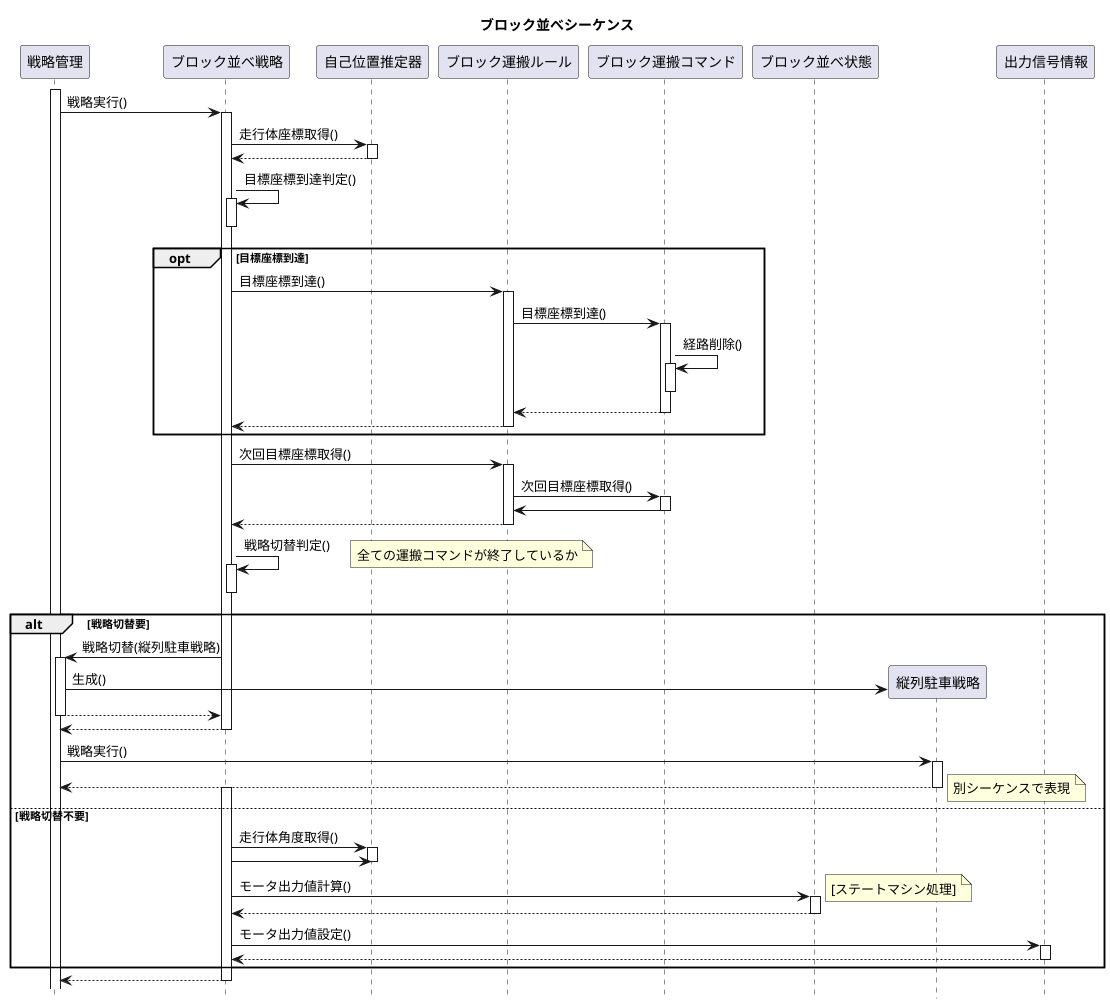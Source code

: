 @startuml

hide footbox
title ブロック並べシーケンス

participant "戦略管理" as StManager
participant "ブロック並べ戦略" as block
participant "自己位置推定器" as selfPostion
participant "ブロック運搬ルール" as rule
participant "ブロック運搬コマンド" as command
participant "ブロック並べ状態" as state
participant "縦列駐車戦略" as park

participant "出力信号情報" as Output


activate StManager 
StManager -> block : 戦略実行()
	activate block
	block -> selfPostion :走行体座標取得()
		activate selfPostion
		block <-- selfPostion
		deactivate selfPostion

	block -> block : 目標座標到達判定()
		activate block
		deactivate block


	opt 目標座標到達
	block -> rule : 目標座標到達()
		activate rule
		rule -> command : 目標座標到達()
			activate command
			command -> command : 経路削除()
				activate command
				deactivate command

			rule <-- command
			deactivate command

		block <-- rule
		deactivate rule
	end

	block -> rule : 次回目標座標取得()
		activate rule
		rule -> command : 次回目標座標取得()
			activate command
			rule <- command
			deactivate command

		block <-- rule
		deactivate rule
	

	block -> block : 戦略切替判定()
		activate block
		deactivate block
		
	
	alt 戦略切替要 		
		note right:全ての運搬コマンドが終了しているか
		block -> StManager : 戦略切替(縦列駐車戦略)
			activate StManager
			
			create park
			StManager -> park : 生成()

			block <-- StManager
			deactivate StManager
	 	
		StManager <-- block
		deactivate block

		StManager -> park : 戦略実行()
		activate park 
		StManager <-- park
		note right :別シーケンスで表現
		deactivate park
	else 戦略切替不要
	
	activate block
	block -> selfPostion :走行体角度取得()
		activate selfPostion
		block -> selfPostion
		deactivate selfPostion

	block -> state : モータ出力値計算()
		activate state
		note right : [ステートマシン処理]
		block <-- state 
		deactivate state

	block -> Output: モータ出力値設定()
		activate Output
		block <-- Output	
		deactivate Output
	end


	StManager <-- block 
	deactivate block


@enduml